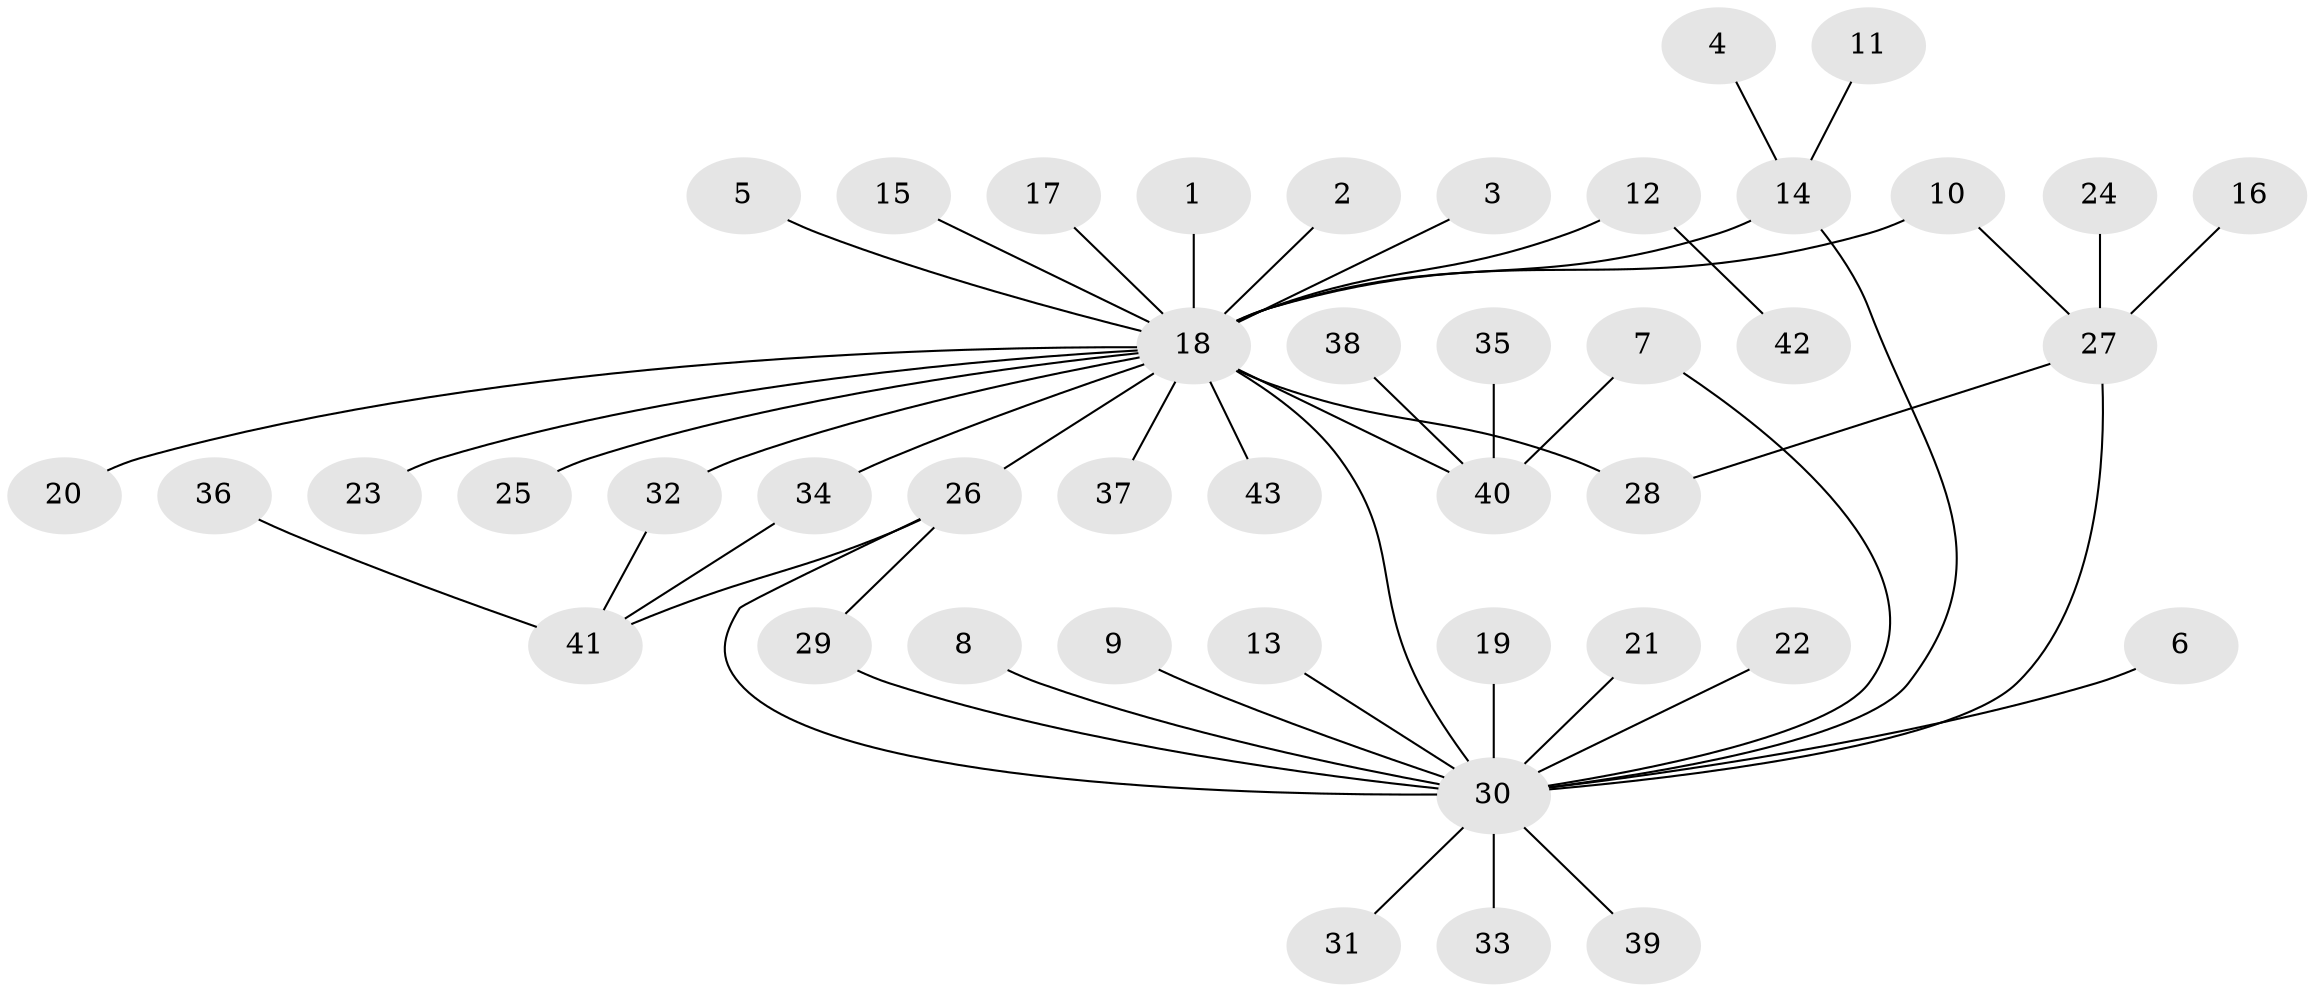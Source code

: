 // original degree distribution, {28: 0.011764705882352941, 7: 0.03529411764705882, 23: 0.011764705882352941, 4: 0.047058823529411764, 1: 0.6235294117647059, 2: 0.2, 5: 0.023529411764705882, 3: 0.03529411764705882, 6: 0.011764705882352941}
// Generated by graph-tools (version 1.1) at 2025/36/03/04/25 23:36:49]
// undirected, 43 vertices, 50 edges
graph export_dot {
  node [color=gray90,style=filled];
  1;
  2;
  3;
  4;
  5;
  6;
  7;
  8;
  9;
  10;
  11;
  12;
  13;
  14;
  15;
  16;
  17;
  18;
  19;
  20;
  21;
  22;
  23;
  24;
  25;
  26;
  27;
  28;
  29;
  30;
  31;
  32;
  33;
  34;
  35;
  36;
  37;
  38;
  39;
  40;
  41;
  42;
  43;
  1 -- 18 [weight=1.0];
  2 -- 18 [weight=1.0];
  3 -- 18 [weight=1.0];
  4 -- 14 [weight=1.0];
  5 -- 18 [weight=1.0];
  6 -- 30 [weight=1.0];
  7 -- 30 [weight=1.0];
  7 -- 40 [weight=1.0];
  8 -- 30 [weight=1.0];
  9 -- 30 [weight=1.0];
  10 -- 18 [weight=1.0];
  10 -- 27 [weight=1.0];
  11 -- 14 [weight=1.0];
  12 -- 18 [weight=1.0];
  12 -- 42 [weight=1.0];
  13 -- 30 [weight=1.0];
  14 -- 18 [weight=2.0];
  14 -- 30 [weight=1.0];
  15 -- 18 [weight=1.0];
  16 -- 27 [weight=1.0];
  17 -- 18 [weight=1.0];
  18 -- 20 [weight=1.0];
  18 -- 23 [weight=1.0];
  18 -- 25 [weight=1.0];
  18 -- 26 [weight=1.0];
  18 -- 28 [weight=2.0];
  18 -- 30 [weight=1.0];
  18 -- 32 [weight=1.0];
  18 -- 34 [weight=1.0];
  18 -- 37 [weight=1.0];
  18 -- 40 [weight=1.0];
  18 -- 43 [weight=1.0];
  19 -- 30 [weight=1.0];
  21 -- 30 [weight=1.0];
  22 -- 30 [weight=1.0];
  24 -- 27 [weight=1.0];
  26 -- 29 [weight=1.0];
  26 -- 30 [weight=1.0];
  26 -- 41 [weight=1.0];
  27 -- 28 [weight=1.0];
  27 -- 30 [weight=1.0];
  29 -- 30 [weight=1.0];
  30 -- 31 [weight=1.0];
  30 -- 33 [weight=1.0];
  30 -- 39 [weight=1.0];
  32 -- 41 [weight=1.0];
  34 -- 41 [weight=2.0];
  35 -- 40 [weight=1.0];
  36 -- 41 [weight=1.0];
  38 -- 40 [weight=1.0];
}
